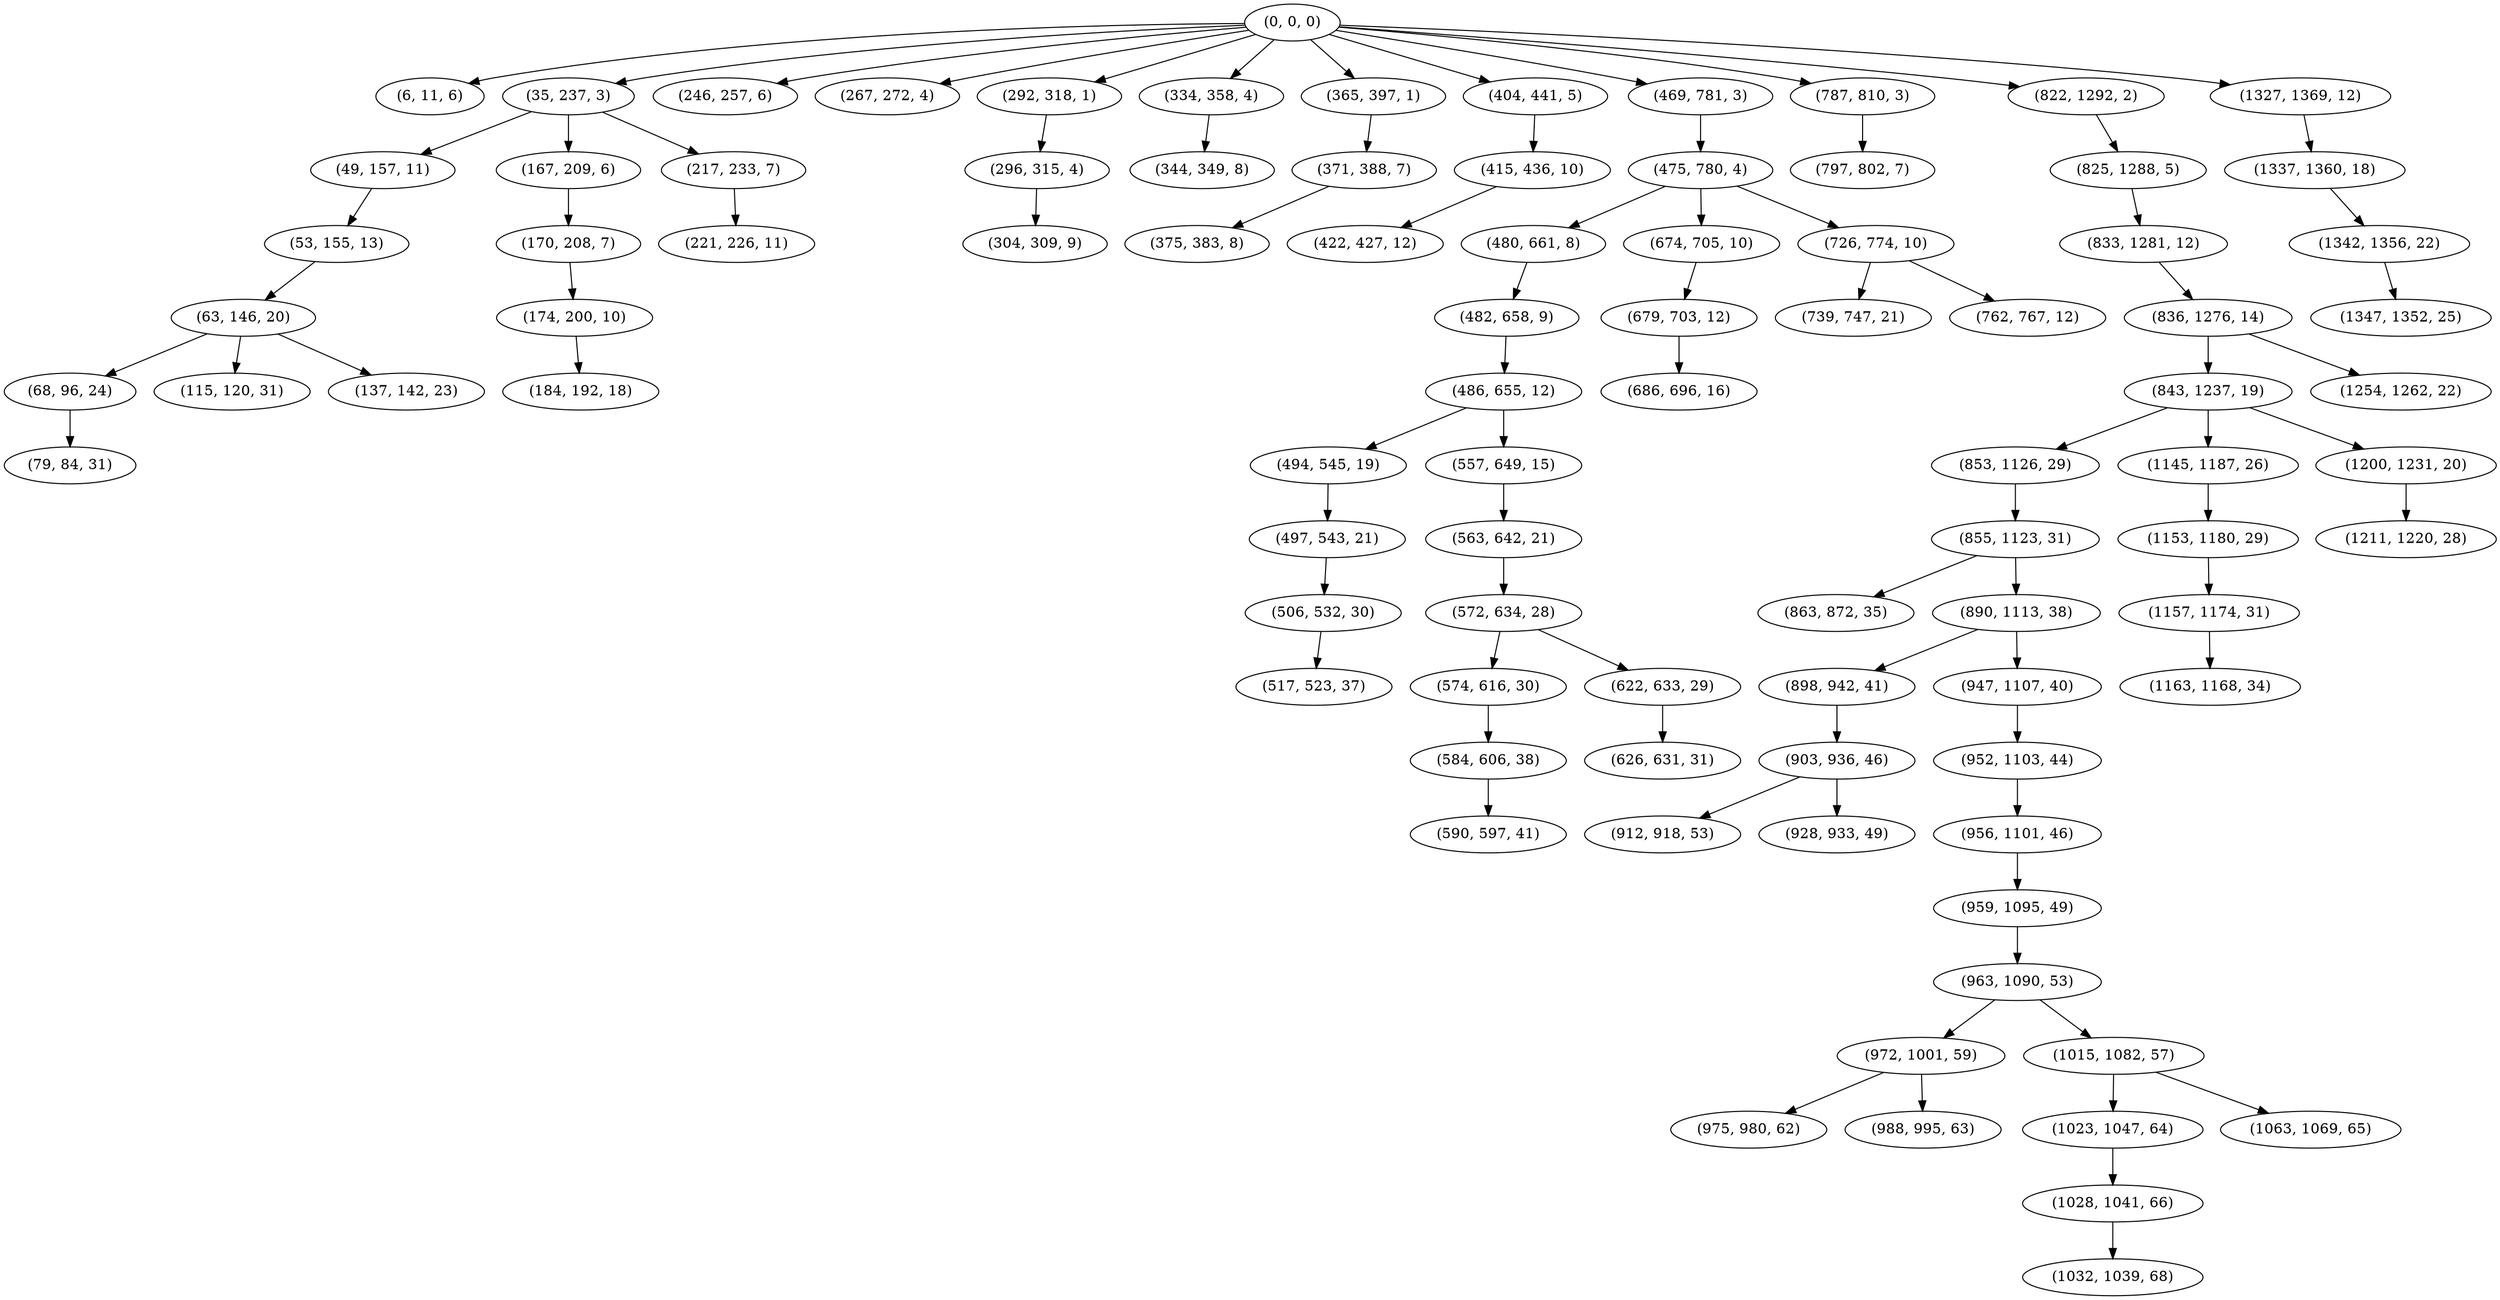 digraph tree {
    "(0, 0, 0)";
    "(6, 11, 6)";
    "(35, 237, 3)";
    "(49, 157, 11)";
    "(53, 155, 13)";
    "(63, 146, 20)";
    "(68, 96, 24)";
    "(79, 84, 31)";
    "(115, 120, 31)";
    "(137, 142, 23)";
    "(167, 209, 6)";
    "(170, 208, 7)";
    "(174, 200, 10)";
    "(184, 192, 18)";
    "(217, 233, 7)";
    "(221, 226, 11)";
    "(246, 257, 6)";
    "(267, 272, 4)";
    "(292, 318, 1)";
    "(296, 315, 4)";
    "(304, 309, 9)";
    "(334, 358, 4)";
    "(344, 349, 8)";
    "(365, 397, 1)";
    "(371, 388, 7)";
    "(375, 383, 8)";
    "(404, 441, 5)";
    "(415, 436, 10)";
    "(422, 427, 12)";
    "(469, 781, 3)";
    "(475, 780, 4)";
    "(480, 661, 8)";
    "(482, 658, 9)";
    "(486, 655, 12)";
    "(494, 545, 19)";
    "(497, 543, 21)";
    "(506, 532, 30)";
    "(517, 523, 37)";
    "(557, 649, 15)";
    "(563, 642, 21)";
    "(572, 634, 28)";
    "(574, 616, 30)";
    "(584, 606, 38)";
    "(590, 597, 41)";
    "(622, 633, 29)";
    "(626, 631, 31)";
    "(674, 705, 10)";
    "(679, 703, 12)";
    "(686, 696, 16)";
    "(726, 774, 10)";
    "(739, 747, 21)";
    "(762, 767, 12)";
    "(787, 810, 3)";
    "(797, 802, 7)";
    "(822, 1292, 2)";
    "(825, 1288, 5)";
    "(833, 1281, 12)";
    "(836, 1276, 14)";
    "(843, 1237, 19)";
    "(853, 1126, 29)";
    "(855, 1123, 31)";
    "(863, 872, 35)";
    "(890, 1113, 38)";
    "(898, 942, 41)";
    "(903, 936, 46)";
    "(912, 918, 53)";
    "(928, 933, 49)";
    "(947, 1107, 40)";
    "(952, 1103, 44)";
    "(956, 1101, 46)";
    "(959, 1095, 49)";
    "(963, 1090, 53)";
    "(972, 1001, 59)";
    "(975, 980, 62)";
    "(988, 995, 63)";
    "(1015, 1082, 57)";
    "(1023, 1047, 64)";
    "(1028, 1041, 66)";
    "(1032, 1039, 68)";
    "(1063, 1069, 65)";
    "(1145, 1187, 26)";
    "(1153, 1180, 29)";
    "(1157, 1174, 31)";
    "(1163, 1168, 34)";
    "(1200, 1231, 20)";
    "(1211, 1220, 28)";
    "(1254, 1262, 22)";
    "(1327, 1369, 12)";
    "(1337, 1360, 18)";
    "(1342, 1356, 22)";
    "(1347, 1352, 25)";
    "(0, 0, 0)" -> "(6, 11, 6)";
    "(0, 0, 0)" -> "(35, 237, 3)";
    "(0, 0, 0)" -> "(246, 257, 6)";
    "(0, 0, 0)" -> "(267, 272, 4)";
    "(0, 0, 0)" -> "(292, 318, 1)";
    "(0, 0, 0)" -> "(334, 358, 4)";
    "(0, 0, 0)" -> "(365, 397, 1)";
    "(0, 0, 0)" -> "(404, 441, 5)";
    "(0, 0, 0)" -> "(469, 781, 3)";
    "(0, 0, 0)" -> "(787, 810, 3)";
    "(0, 0, 0)" -> "(822, 1292, 2)";
    "(0, 0, 0)" -> "(1327, 1369, 12)";
    "(35, 237, 3)" -> "(49, 157, 11)";
    "(35, 237, 3)" -> "(167, 209, 6)";
    "(35, 237, 3)" -> "(217, 233, 7)";
    "(49, 157, 11)" -> "(53, 155, 13)";
    "(53, 155, 13)" -> "(63, 146, 20)";
    "(63, 146, 20)" -> "(68, 96, 24)";
    "(63, 146, 20)" -> "(115, 120, 31)";
    "(63, 146, 20)" -> "(137, 142, 23)";
    "(68, 96, 24)" -> "(79, 84, 31)";
    "(167, 209, 6)" -> "(170, 208, 7)";
    "(170, 208, 7)" -> "(174, 200, 10)";
    "(174, 200, 10)" -> "(184, 192, 18)";
    "(217, 233, 7)" -> "(221, 226, 11)";
    "(292, 318, 1)" -> "(296, 315, 4)";
    "(296, 315, 4)" -> "(304, 309, 9)";
    "(334, 358, 4)" -> "(344, 349, 8)";
    "(365, 397, 1)" -> "(371, 388, 7)";
    "(371, 388, 7)" -> "(375, 383, 8)";
    "(404, 441, 5)" -> "(415, 436, 10)";
    "(415, 436, 10)" -> "(422, 427, 12)";
    "(469, 781, 3)" -> "(475, 780, 4)";
    "(475, 780, 4)" -> "(480, 661, 8)";
    "(475, 780, 4)" -> "(674, 705, 10)";
    "(475, 780, 4)" -> "(726, 774, 10)";
    "(480, 661, 8)" -> "(482, 658, 9)";
    "(482, 658, 9)" -> "(486, 655, 12)";
    "(486, 655, 12)" -> "(494, 545, 19)";
    "(486, 655, 12)" -> "(557, 649, 15)";
    "(494, 545, 19)" -> "(497, 543, 21)";
    "(497, 543, 21)" -> "(506, 532, 30)";
    "(506, 532, 30)" -> "(517, 523, 37)";
    "(557, 649, 15)" -> "(563, 642, 21)";
    "(563, 642, 21)" -> "(572, 634, 28)";
    "(572, 634, 28)" -> "(574, 616, 30)";
    "(572, 634, 28)" -> "(622, 633, 29)";
    "(574, 616, 30)" -> "(584, 606, 38)";
    "(584, 606, 38)" -> "(590, 597, 41)";
    "(622, 633, 29)" -> "(626, 631, 31)";
    "(674, 705, 10)" -> "(679, 703, 12)";
    "(679, 703, 12)" -> "(686, 696, 16)";
    "(726, 774, 10)" -> "(739, 747, 21)";
    "(726, 774, 10)" -> "(762, 767, 12)";
    "(787, 810, 3)" -> "(797, 802, 7)";
    "(822, 1292, 2)" -> "(825, 1288, 5)";
    "(825, 1288, 5)" -> "(833, 1281, 12)";
    "(833, 1281, 12)" -> "(836, 1276, 14)";
    "(836, 1276, 14)" -> "(843, 1237, 19)";
    "(836, 1276, 14)" -> "(1254, 1262, 22)";
    "(843, 1237, 19)" -> "(853, 1126, 29)";
    "(843, 1237, 19)" -> "(1145, 1187, 26)";
    "(843, 1237, 19)" -> "(1200, 1231, 20)";
    "(853, 1126, 29)" -> "(855, 1123, 31)";
    "(855, 1123, 31)" -> "(863, 872, 35)";
    "(855, 1123, 31)" -> "(890, 1113, 38)";
    "(890, 1113, 38)" -> "(898, 942, 41)";
    "(890, 1113, 38)" -> "(947, 1107, 40)";
    "(898, 942, 41)" -> "(903, 936, 46)";
    "(903, 936, 46)" -> "(912, 918, 53)";
    "(903, 936, 46)" -> "(928, 933, 49)";
    "(947, 1107, 40)" -> "(952, 1103, 44)";
    "(952, 1103, 44)" -> "(956, 1101, 46)";
    "(956, 1101, 46)" -> "(959, 1095, 49)";
    "(959, 1095, 49)" -> "(963, 1090, 53)";
    "(963, 1090, 53)" -> "(972, 1001, 59)";
    "(963, 1090, 53)" -> "(1015, 1082, 57)";
    "(972, 1001, 59)" -> "(975, 980, 62)";
    "(972, 1001, 59)" -> "(988, 995, 63)";
    "(1015, 1082, 57)" -> "(1023, 1047, 64)";
    "(1015, 1082, 57)" -> "(1063, 1069, 65)";
    "(1023, 1047, 64)" -> "(1028, 1041, 66)";
    "(1028, 1041, 66)" -> "(1032, 1039, 68)";
    "(1145, 1187, 26)" -> "(1153, 1180, 29)";
    "(1153, 1180, 29)" -> "(1157, 1174, 31)";
    "(1157, 1174, 31)" -> "(1163, 1168, 34)";
    "(1200, 1231, 20)" -> "(1211, 1220, 28)";
    "(1327, 1369, 12)" -> "(1337, 1360, 18)";
    "(1337, 1360, 18)" -> "(1342, 1356, 22)";
    "(1342, 1356, 22)" -> "(1347, 1352, 25)";
}
